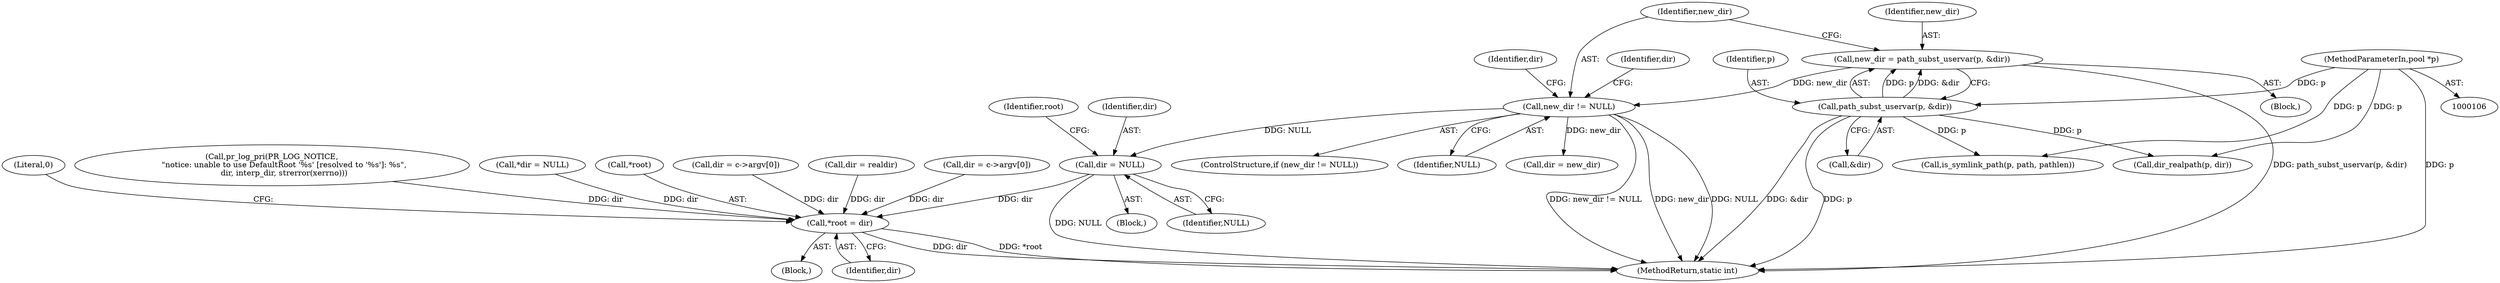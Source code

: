 digraph "0_proftpd_ecff21e0d0e84f35c299ef91d7fda088e516d4ed@pointer" {
"1000205" [label="(Call,dir = NULL)"];
"1000190" [label="(Call,new_dir != NULL)"];
"1000183" [label="(Call,new_dir = path_subst_uservar(p, &dir))"];
"1000185" [label="(Call,path_subst_uservar(p, &dir))"];
"1000107" [label="(MethodParameterIn,pool *p)"];
"1000347" [label="(Call,*root = dir)"];
"1000204" [label="(Block,)"];
"1000281" [label="(Call,is_symlink_path(p, path, pathlen))"];
"1000186" [label="(Identifier,p)"];
"1000161" [label="(Call,dir = c->argv[0])"];
"1000200" [label="(Identifier,dir)"];
"1000189" [label="(ControlStructure,if (new_dir != NULL))"];
"1000317" [label="(Call,dir = realdir)"];
"1000187" [label="(Call,&dir)"];
"1000185" [label="(Call,path_subst_uservar(p, &dir))"];
"1000349" [label="(Identifier,root)"];
"1000206" [label="(Identifier,dir)"];
"1000191" [label="(Identifier,new_dir)"];
"1000140" [label="(Call,dir = c->argv[0])"];
"1000110" [label="(Block,)"];
"1000205" [label="(Call,dir = NULL)"];
"1000352" [label="(Literal,0)"];
"1000192" [label="(Identifier,NULL)"];
"1000181" [label="(Block,)"];
"1000347" [label="(Call,*root = dir)"];
"1000337" [label="(Call,pr_log_pri(PR_LOG_NOTICE,\n          \"notice: unable to use DefaultRoot '%s' [resolved to '%s']: %s\",\n          dir, interp_dir, strerror(xerrno)))"];
"1000107" [label="(MethodParameterIn,pool *p)"];
"1000184" [label="(Identifier,new_dir)"];
"1000190" [label="(Call,new_dir != NULL)"];
"1000207" [label="(Identifier,NULL)"];
"1000353" [label="(MethodReturn,static int)"];
"1000116" [label="(Call,*dir = NULL)"];
"1000195" [label="(Identifier,dir)"];
"1000194" [label="(Call,dir = new_dir)"];
"1000183" [label="(Call,new_dir = path_subst_uservar(p, &dir))"];
"1000308" [label="(Call,dir_realpath(p, dir))"];
"1000348" [label="(Call,*root)"];
"1000350" [label="(Identifier,dir)"];
"1000205" -> "1000204"  [label="AST: "];
"1000205" -> "1000207"  [label="CFG: "];
"1000206" -> "1000205"  [label="AST: "];
"1000207" -> "1000205"  [label="AST: "];
"1000349" -> "1000205"  [label="CFG: "];
"1000205" -> "1000353"  [label="DDG: NULL"];
"1000190" -> "1000205"  [label="DDG: NULL"];
"1000205" -> "1000347"  [label="DDG: dir"];
"1000190" -> "1000189"  [label="AST: "];
"1000190" -> "1000192"  [label="CFG: "];
"1000191" -> "1000190"  [label="AST: "];
"1000192" -> "1000190"  [label="AST: "];
"1000195" -> "1000190"  [label="CFG: "];
"1000200" -> "1000190"  [label="CFG: "];
"1000190" -> "1000353"  [label="DDG: new_dir != NULL"];
"1000190" -> "1000353"  [label="DDG: new_dir"];
"1000190" -> "1000353"  [label="DDG: NULL"];
"1000183" -> "1000190"  [label="DDG: new_dir"];
"1000190" -> "1000194"  [label="DDG: new_dir"];
"1000183" -> "1000181"  [label="AST: "];
"1000183" -> "1000185"  [label="CFG: "];
"1000184" -> "1000183"  [label="AST: "];
"1000185" -> "1000183"  [label="AST: "];
"1000191" -> "1000183"  [label="CFG: "];
"1000183" -> "1000353"  [label="DDG: path_subst_uservar(p, &dir)"];
"1000185" -> "1000183"  [label="DDG: p"];
"1000185" -> "1000183"  [label="DDG: &dir"];
"1000185" -> "1000187"  [label="CFG: "];
"1000186" -> "1000185"  [label="AST: "];
"1000187" -> "1000185"  [label="AST: "];
"1000185" -> "1000353"  [label="DDG: p"];
"1000185" -> "1000353"  [label="DDG: &dir"];
"1000107" -> "1000185"  [label="DDG: p"];
"1000185" -> "1000281"  [label="DDG: p"];
"1000185" -> "1000308"  [label="DDG: p"];
"1000107" -> "1000106"  [label="AST: "];
"1000107" -> "1000353"  [label="DDG: p"];
"1000107" -> "1000281"  [label="DDG: p"];
"1000107" -> "1000308"  [label="DDG: p"];
"1000347" -> "1000110"  [label="AST: "];
"1000347" -> "1000350"  [label="CFG: "];
"1000348" -> "1000347"  [label="AST: "];
"1000350" -> "1000347"  [label="AST: "];
"1000352" -> "1000347"  [label="CFG: "];
"1000347" -> "1000353"  [label="DDG: *root"];
"1000347" -> "1000353"  [label="DDG: dir"];
"1000116" -> "1000347"  [label="DDG: dir"];
"1000317" -> "1000347"  [label="DDG: dir"];
"1000337" -> "1000347"  [label="DDG: dir"];
"1000161" -> "1000347"  [label="DDG: dir"];
"1000140" -> "1000347"  [label="DDG: dir"];
}
